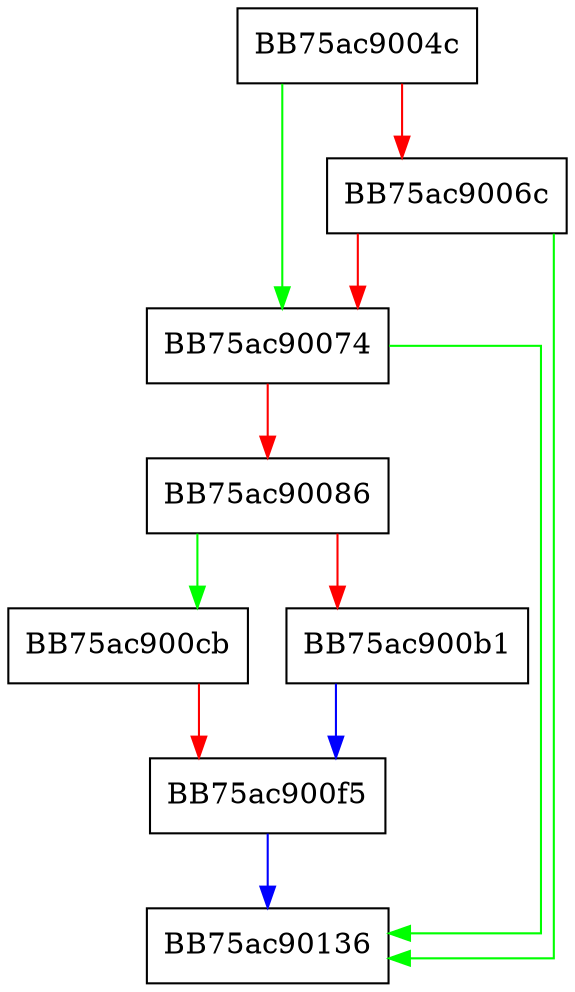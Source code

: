 digraph SendTelemetry {
  node [shape="box"];
  graph [splines=ortho];
  BB75ac9004c -> BB75ac90074 [color="green"];
  BB75ac9004c -> BB75ac9006c [color="red"];
  BB75ac9006c -> BB75ac90136 [color="green"];
  BB75ac9006c -> BB75ac90074 [color="red"];
  BB75ac90074 -> BB75ac90136 [color="green"];
  BB75ac90074 -> BB75ac90086 [color="red"];
  BB75ac90086 -> BB75ac900cb [color="green"];
  BB75ac90086 -> BB75ac900b1 [color="red"];
  BB75ac900b1 -> BB75ac900f5 [color="blue"];
  BB75ac900cb -> BB75ac900f5 [color="red"];
  BB75ac900f5 -> BB75ac90136 [color="blue"];
}